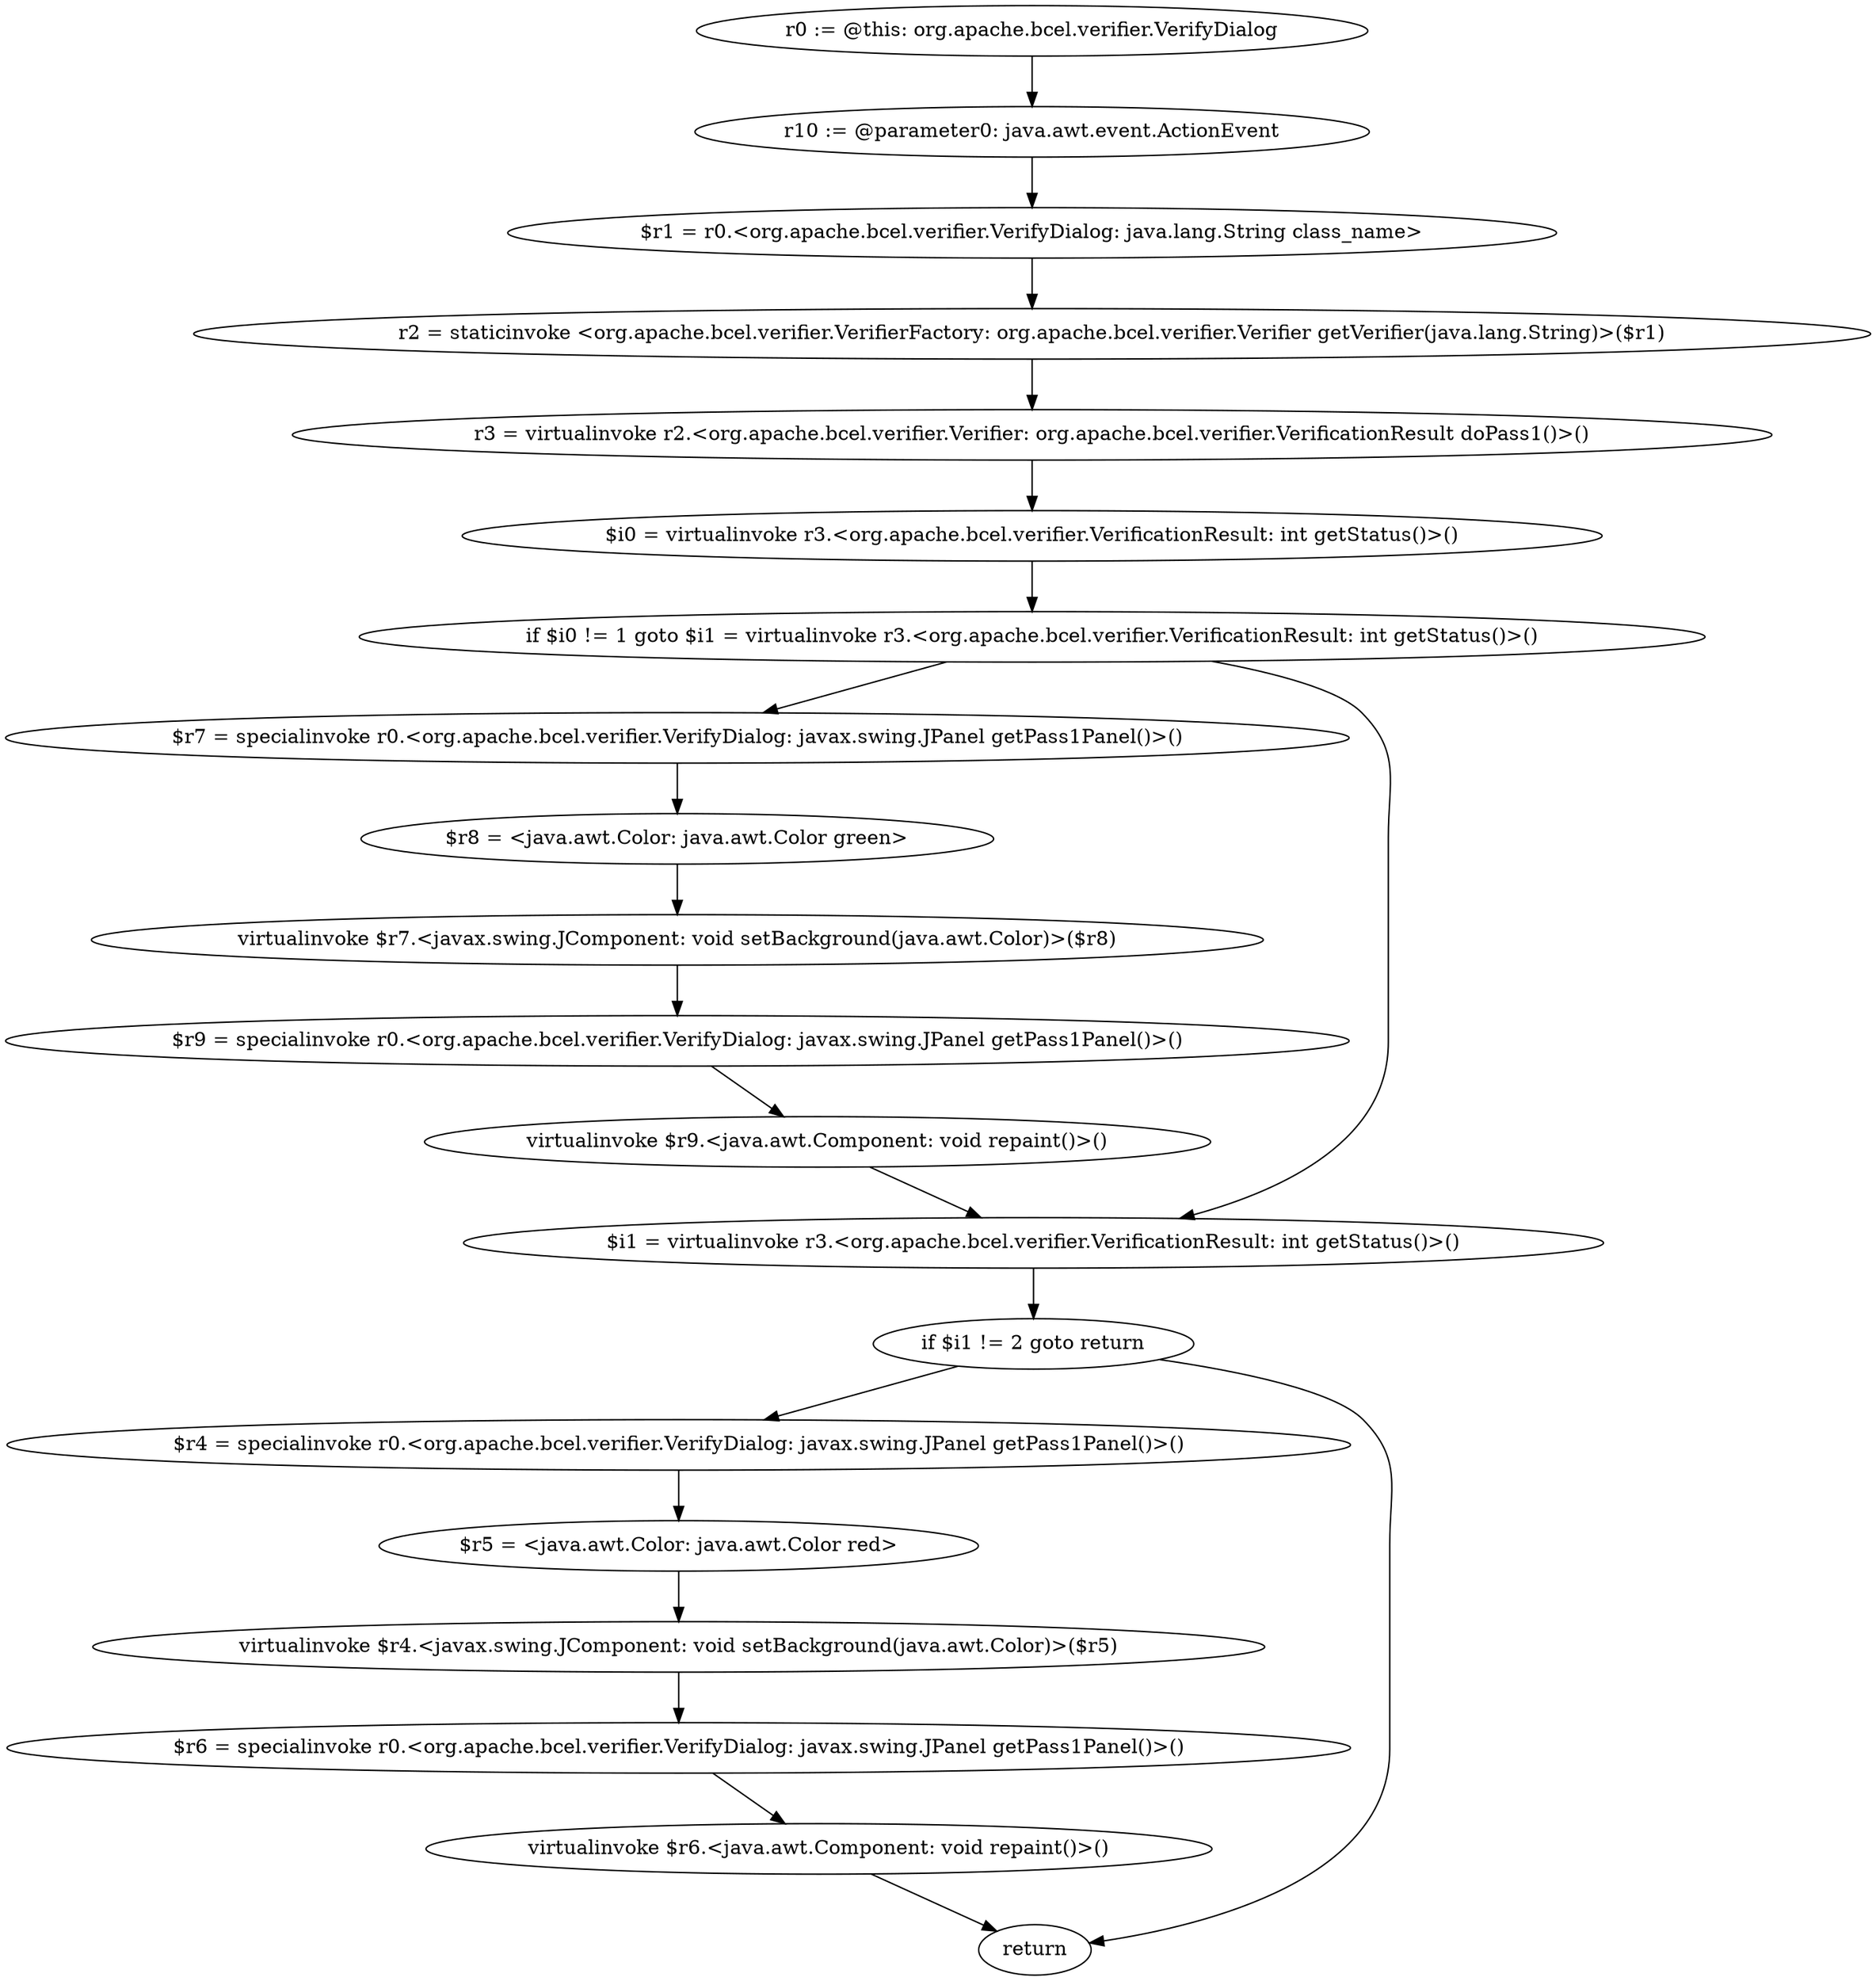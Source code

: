digraph "unitGraph" {
    "r0 := @this: org.apache.bcel.verifier.VerifyDialog"
    "r10 := @parameter0: java.awt.event.ActionEvent"
    "$r1 = r0.<org.apache.bcel.verifier.VerifyDialog: java.lang.String class_name>"
    "r2 = staticinvoke <org.apache.bcel.verifier.VerifierFactory: org.apache.bcel.verifier.Verifier getVerifier(java.lang.String)>($r1)"
    "r3 = virtualinvoke r2.<org.apache.bcel.verifier.Verifier: org.apache.bcel.verifier.VerificationResult doPass1()>()"
    "$i0 = virtualinvoke r3.<org.apache.bcel.verifier.VerificationResult: int getStatus()>()"
    "if $i0 != 1 goto $i1 = virtualinvoke r3.<org.apache.bcel.verifier.VerificationResult: int getStatus()>()"
    "$r7 = specialinvoke r0.<org.apache.bcel.verifier.VerifyDialog: javax.swing.JPanel getPass1Panel()>()"
    "$r8 = <java.awt.Color: java.awt.Color green>"
    "virtualinvoke $r7.<javax.swing.JComponent: void setBackground(java.awt.Color)>($r8)"
    "$r9 = specialinvoke r0.<org.apache.bcel.verifier.VerifyDialog: javax.swing.JPanel getPass1Panel()>()"
    "virtualinvoke $r9.<java.awt.Component: void repaint()>()"
    "$i1 = virtualinvoke r3.<org.apache.bcel.verifier.VerificationResult: int getStatus()>()"
    "if $i1 != 2 goto return"
    "$r4 = specialinvoke r0.<org.apache.bcel.verifier.VerifyDialog: javax.swing.JPanel getPass1Panel()>()"
    "$r5 = <java.awt.Color: java.awt.Color red>"
    "virtualinvoke $r4.<javax.swing.JComponent: void setBackground(java.awt.Color)>($r5)"
    "$r6 = specialinvoke r0.<org.apache.bcel.verifier.VerifyDialog: javax.swing.JPanel getPass1Panel()>()"
    "virtualinvoke $r6.<java.awt.Component: void repaint()>()"
    "return"
    "r0 := @this: org.apache.bcel.verifier.VerifyDialog"->"r10 := @parameter0: java.awt.event.ActionEvent";
    "r10 := @parameter0: java.awt.event.ActionEvent"->"$r1 = r0.<org.apache.bcel.verifier.VerifyDialog: java.lang.String class_name>";
    "$r1 = r0.<org.apache.bcel.verifier.VerifyDialog: java.lang.String class_name>"->"r2 = staticinvoke <org.apache.bcel.verifier.VerifierFactory: org.apache.bcel.verifier.Verifier getVerifier(java.lang.String)>($r1)";
    "r2 = staticinvoke <org.apache.bcel.verifier.VerifierFactory: org.apache.bcel.verifier.Verifier getVerifier(java.lang.String)>($r1)"->"r3 = virtualinvoke r2.<org.apache.bcel.verifier.Verifier: org.apache.bcel.verifier.VerificationResult doPass1()>()";
    "r3 = virtualinvoke r2.<org.apache.bcel.verifier.Verifier: org.apache.bcel.verifier.VerificationResult doPass1()>()"->"$i0 = virtualinvoke r3.<org.apache.bcel.verifier.VerificationResult: int getStatus()>()";
    "$i0 = virtualinvoke r3.<org.apache.bcel.verifier.VerificationResult: int getStatus()>()"->"if $i0 != 1 goto $i1 = virtualinvoke r3.<org.apache.bcel.verifier.VerificationResult: int getStatus()>()";
    "if $i0 != 1 goto $i1 = virtualinvoke r3.<org.apache.bcel.verifier.VerificationResult: int getStatus()>()"->"$r7 = specialinvoke r0.<org.apache.bcel.verifier.VerifyDialog: javax.swing.JPanel getPass1Panel()>()";
    "if $i0 != 1 goto $i1 = virtualinvoke r3.<org.apache.bcel.verifier.VerificationResult: int getStatus()>()"->"$i1 = virtualinvoke r3.<org.apache.bcel.verifier.VerificationResult: int getStatus()>()";
    "$r7 = specialinvoke r0.<org.apache.bcel.verifier.VerifyDialog: javax.swing.JPanel getPass1Panel()>()"->"$r8 = <java.awt.Color: java.awt.Color green>";
    "$r8 = <java.awt.Color: java.awt.Color green>"->"virtualinvoke $r7.<javax.swing.JComponent: void setBackground(java.awt.Color)>($r8)";
    "virtualinvoke $r7.<javax.swing.JComponent: void setBackground(java.awt.Color)>($r8)"->"$r9 = specialinvoke r0.<org.apache.bcel.verifier.VerifyDialog: javax.swing.JPanel getPass1Panel()>()";
    "$r9 = specialinvoke r0.<org.apache.bcel.verifier.VerifyDialog: javax.swing.JPanel getPass1Panel()>()"->"virtualinvoke $r9.<java.awt.Component: void repaint()>()";
    "virtualinvoke $r9.<java.awt.Component: void repaint()>()"->"$i1 = virtualinvoke r3.<org.apache.bcel.verifier.VerificationResult: int getStatus()>()";
    "$i1 = virtualinvoke r3.<org.apache.bcel.verifier.VerificationResult: int getStatus()>()"->"if $i1 != 2 goto return";
    "if $i1 != 2 goto return"->"$r4 = specialinvoke r0.<org.apache.bcel.verifier.VerifyDialog: javax.swing.JPanel getPass1Panel()>()";
    "if $i1 != 2 goto return"->"return";
    "$r4 = specialinvoke r0.<org.apache.bcel.verifier.VerifyDialog: javax.swing.JPanel getPass1Panel()>()"->"$r5 = <java.awt.Color: java.awt.Color red>";
    "$r5 = <java.awt.Color: java.awt.Color red>"->"virtualinvoke $r4.<javax.swing.JComponent: void setBackground(java.awt.Color)>($r5)";
    "virtualinvoke $r4.<javax.swing.JComponent: void setBackground(java.awt.Color)>($r5)"->"$r6 = specialinvoke r0.<org.apache.bcel.verifier.VerifyDialog: javax.swing.JPanel getPass1Panel()>()";
    "$r6 = specialinvoke r0.<org.apache.bcel.verifier.VerifyDialog: javax.swing.JPanel getPass1Panel()>()"->"virtualinvoke $r6.<java.awt.Component: void repaint()>()";
    "virtualinvoke $r6.<java.awt.Component: void repaint()>()"->"return";
}
